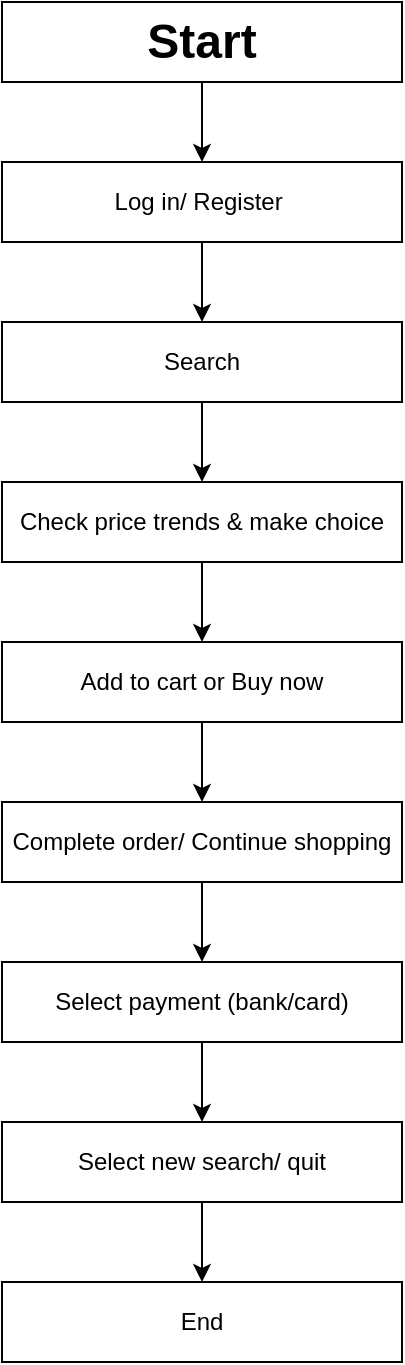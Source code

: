 <mxfile version="25.0.3">
  <diagram name="Σελίδα-1" id="cb9Djjzjlhe5bTQwMdmw">
    <mxGraphModel grid="1" page="1" gridSize="10" guides="1" tooltips="1" connect="1" arrows="1" fold="1" pageScale="1" pageWidth="827" pageHeight="1169" math="0" shadow="0">
      <root>
        <mxCell id="0" />
        <mxCell id="1" parent="0" />
        <mxCell id="YNSstGCwyofSpNSQTcb0-1" value="&lt;b&gt;&lt;font style=&quot;font-size: 24px;&quot;&gt;Start&lt;/font&gt;&lt;/b&gt;" style="rounded=0;whiteSpace=wrap;html=1;fontStyle=0;align=center;" vertex="1" parent="1">
          <mxGeometry x="320" width="200" height="40" as="geometry" />
        </mxCell>
        <mxCell id="YNSstGCwyofSpNSQTcb0-2" value="Log in/ Register&amp;nbsp;" style="rounded=0;whiteSpace=wrap;html=1;" vertex="1" parent="1">
          <mxGeometry x="320" y="80" width="200" height="40" as="geometry" />
        </mxCell>
        <mxCell id="YNSstGCwyofSpNSQTcb0-3" value="Search" style="rounded=0;whiteSpace=wrap;html=1;" vertex="1" parent="1">
          <mxGeometry x="320" y="160" width="200" height="40" as="geometry" />
        </mxCell>
        <mxCell id="YNSstGCwyofSpNSQTcb0-4" value="Check price trends &amp;amp; make choice" style="rounded=0;whiteSpace=wrap;html=1;" vertex="1" parent="1">
          <mxGeometry x="320" y="240" width="200" height="40" as="geometry" />
        </mxCell>
        <mxCell id="YNSstGCwyofSpNSQTcb0-5" value="Add to cart or Buy now" style="rounded=0;whiteSpace=wrap;html=1;" vertex="1" parent="1">
          <mxGeometry x="320" y="320" width="200" height="40" as="geometry" />
        </mxCell>
        <mxCell id="YNSstGCwyofSpNSQTcb0-6" value="Complete order/ Continue shopping" style="rounded=0;whiteSpace=wrap;html=1;" vertex="1" parent="1">
          <mxGeometry x="320" y="400" width="200" height="40" as="geometry" />
        </mxCell>
        <mxCell id="YNSstGCwyofSpNSQTcb0-7" value="Select payment (bank/card)" style="rounded=0;whiteSpace=wrap;html=1;" vertex="1" parent="1">
          <mxGeometry x="320" y="480" width="200" height="40" as="geometry" />
        </mxCell>
        <mxCell id="YNSstGCwyofSpNSQTcb0-8" value="Select new search/ quit" style="rounded=0;whiteSpace=wrap;html=1;" vertex="1" parent="1">
          <mxGeometry x="320" y="560" width="200" height="40" as="geometry" />
        </mxCell>
        <mxCell id="YNSstGCwyofSpNSQTcb0-9" value="End" style="rounded=0;whiteSpace=wrap;html=1;" vertex="1" parent="1">
          <mxGeometry x="320" y="640" width="200" height="40" as="geometry" />
        </mxCell>
        <mxCell id="YNSstGCwyofSpNSQTcb0-11" value="" style="endArrow=classic;html=1;rounded=0;exitX=0.5;exitY=1;exitDx=0;exitDy=0;entryX=0.5;entryY=0;entryDx=0;entryDy=0;" edge="1" parent="1" source="YNSstGCwyofSpNSQTcb0-1" target="YNSstGCwyofSpNSQTcb0-2">
          <mxGeometry width="50" height="50" relative="1" as="geometry">
            <mxPoint x="390" y="310" as="sourcePoint" />
            <mxPoint x="440" y="260" as="targetPoint" />
          </mxGeometry>
        </mxCell>
        <mxCell id="YNSstGCwyofSpNSQTcb0-12" value="" style="endArrow=classic;html=1;rounded=0;exitX=0.5;exitY=1;exitDx=0;exitDy=0;entryX=0.5;entryY=0;entryDx=0;entryDy=0;" edge="1" parent="1" source="YNSstGCwyofSpNSQTcb0-2" target="YNSstGCwyofSpNSQTcb0-3">
          <mxGeometry width="50" height="50" relative="1" as="geometry">
            <mxPoint x="390" y="310" as="sourcePoint" />
            <mxPoint x="440" y="260" as="targetPoint" />
          </mxGeometry>
        </mxCell>
        <mxCell id="YNSstGCwyofSpNSQTcb0-13" value="" style="endArrow=classic;html=1;rounded=0;exitX=0.5;exitY=1;exitDx=0;exitDy=0;entryX=0.5;entryY=0;entryDx=0;entryDy=0;" edge="1" parent="1" source="YNSstGCwyofSpNSQTcb0-3" target="YNSstGCwyofSpNSQTcb0-4">
          <mxGeometry width="50" height="50" relative="1" as="geometry">
            <mxPoint x="390" y="310" as="sourcePoint" />
            <mxPoint x="440" y="260" as="targetPoint" />
          </mxGeometry>
        </mxCell>
        <mxCell id="YNSstGCwyofSpNSQTcb0-14" value="" style="endArrow=classic;html=1;rounded=0;entryX=0.5;entryY=0;entryDx=0;entryDy=0;exitX=0.5;exitY=1;exitDx=0;exitDy=0;" edge="1" parent="1" source="YNSstGCwyofSpNSQTcb0-4" target="YNSstGCwyofSpNSQTcb0-5">
          <mxGeometry width="50" height="50" relative="1" as="geometry">
            <mxPoint x="390" y="310" as="sourcePoint" />
            <mxPoint x="440" y="260" as="targetPoint" />
          </mxGeometry>
        </mxCell>
        <mxCell id="YNSstGCwyofSpNSQTcb0-15" value="" style="endArrow=classic;html=1;rounded=0;entryX=0.5;entryY=0;entryDx=0;entryDy=0;exitX=0.5;exitY=1;exitDx=0;exitDy=0;" edge="1" parent="1" source="YNSstGCwyofSpNSQTcb0-5" target="YNSstGCwyofSpNSQTcb0-6">
          <mxGeometry width="50" height="50" relative="1" as="geometry">
            <mxPoint x="390" y="310" as="sourcePoint" />
            <mxPoint x="440" y="260" as="targetPoint" />
          </mxGeometry>
        </mxCell>
        <mxCell id="YNSstGCwyofSpNSQTcb0-16" value="" style="endArrow=classic;html=1;rounded=0;exitX=0.5;exitY=1;exitDx=0;exitDy=0;entryX=0.5;entryY=0;entryDx=0;entryDy=0;" edge="1" parent="1" source="YNSstGCwyofSpNSQTcb0-6" target="YNSstGCwyofSpNSQTcb0-7">
          <mxGeometry width="50" height="50" relative="1" as="geometry">
            <mxPoint x="400" y="550" as="sourcePoint" />
            <mxPoint x="450" y="500" as="targetPoint" />
          </mxGeometry>
        </mxCell>
        <mxCell id="YNSstGCwyofSpNSQTcb0-17" value="" style="endArrow=classic;html=1;rounded=0;entryX=0.5;entryY=0;entryDx=0;entryDy=0;exitX=0.5;exitY=1;exitDx=0;exitDy=0;" edge="1" parent="1" source="YNSstGCwyofSpNSQTcb0-7" target="YNSstGCwyofSpNSQTcb0-8">
          <mxGeometry width="50" height="50" relative="1" as="geometry">
            <mxPoint x="390" y="310" as="sourcePoint" />
            <mxPoint x="440" y="260" as="targetPoint" />
          </mxGeometry>
        </mxCell>
        <mxCell id="YNSstGCwyofSpNSQTcb0-18" value="" style="endArrow=classic;html=1;rounded=0;exitX=0.5;exitY=1;exitDx=0;exitDy=0;" edge="1" parent="1" source="YNSstGCwyofSpNSQTcb0-8" target="YNSstGCwyofSpNSQTcb0-9">
          <mxGeometry width="50" height="50" relative="1" as="geometry">
            <mxPoint x="370" y="610" as="sourcePoint" />
            <mxPoint x="420" y="560" as="targetPoint" />
          </mxGeometry>
        </mxCell>
      </root>
    </mxGraphModel>
  </diagram>
</mxfile>
